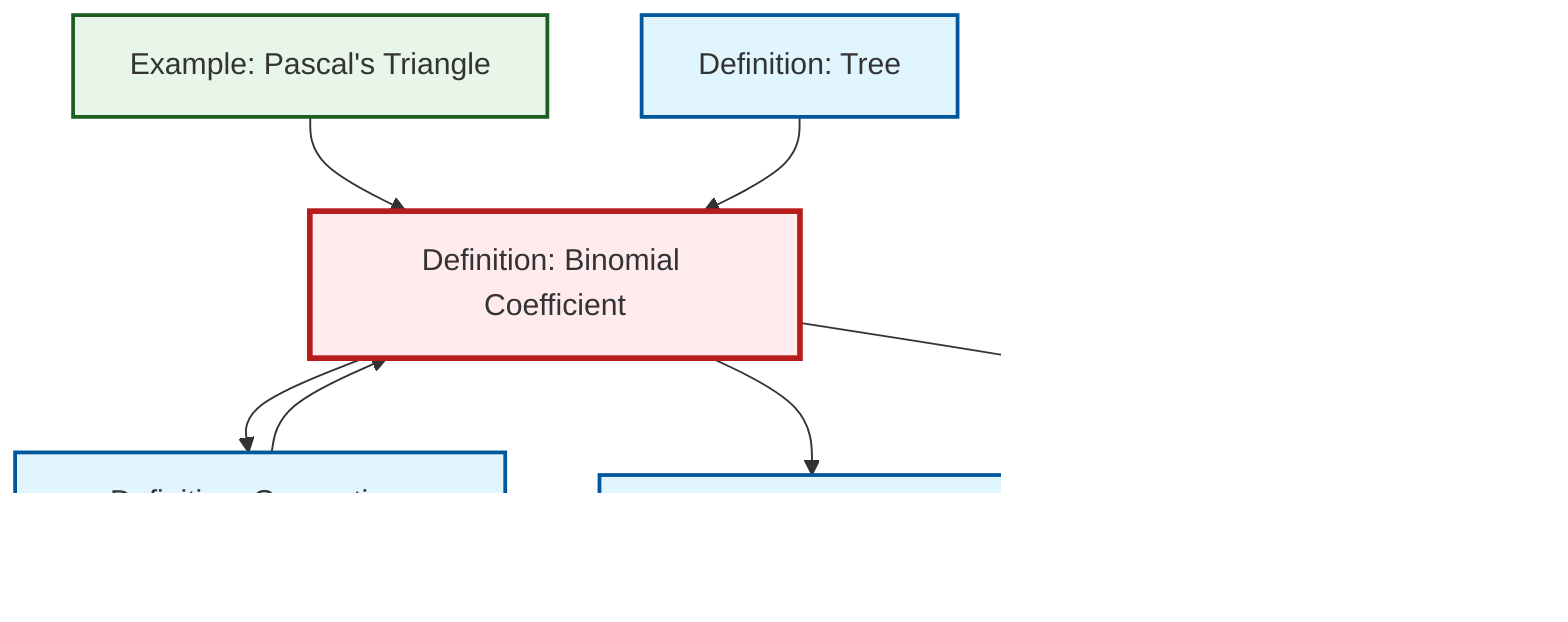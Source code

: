 graph TD
    classDef definition fill:#e1f5fe,stroke:#01579b,stroke-width:2px
    classDef theorem fill:#f3e5f5,stroke:#4a148c,stroke-width:2px
    classDef axiom fill:#fff3e0,stroke:#e65100,stroke-width:2px
    classDef example fill:#e8f5e9,stroke:#1b5e20,stroke-width:2px
    classDef current fill:#ffebee,stroke:#b71c1c,stroke-width:3px
    def-permutation["Definition: Permutation"]:::definition
    def-binomial-coefficient["Definition: Binomial Coefficient"]:::definition
    def-combination["Definition: Combination"]:::definition
    def-generating-function["Definition: Generating Function"]:::definition
    ex-pascals-triangle["Example: Pascal's Triangle"]:::example
    def-tree["Definition: Tree"]:::definition
    def-generating-function --> def-binomial-coefficient
    def-binomial-coefficient --> def-generating-function
    def-binomial-coefficient --> def-combination
    def-binomial-coefficient --> def-permutation
    ex-pascals-triangle --> def-binomial-coefficient
    def-tree --> def-binomial-coefficient
    class def-binomial-coefficient current